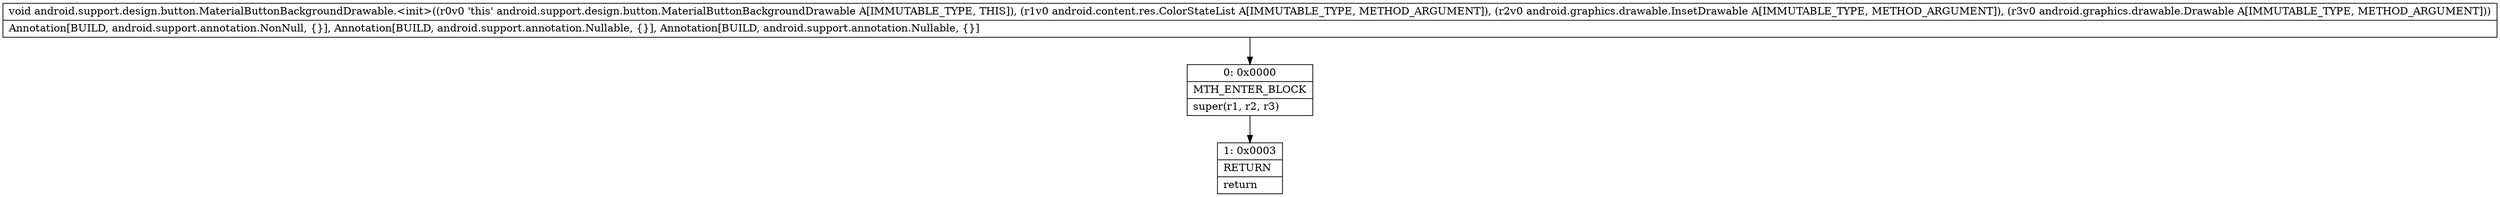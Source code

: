 digraph "CFG forandroid.support.design.button.MaterialButtonBackgroundDrawable.\<init\>(Landroid\/content\/res\/ColorStateList;Landroid\/graphics\/drawable\/InsetDrawable;Landroid\/graphics\/drawable\/Drawable;)V" {
Node_0 [shape=record,label="{0\:\ 0x0000|MTH_ENTER_BLOCK\l|super(r1, r2, r3)\l}"];
Node_1 [shape=record,label="{1\:\ 0x0003|RETURN\l|return\l}"];
MethodNode[shape=record,label="{void android.support.design.button.MaterialButtonBackgroundDrawable.\<init\>((r0v0 'this' android.support.design.button.MaterialButtonBackgroundDrawable A[IMMUTABLE_TYPE, THIS]), (r1v0 android.content.res.ColorStateList A[IMMUTABLE_TYPE, METHOD_ARGUMENT]), (r2v0 android.graphics.drawable.InsetDrawable A[IMMUTABLE_TYPE, METHOD_ARGUMENT]), (r3v0 android.graphics.drawable.Drawable A[IMMUTABLE_TYPE, METHOD_ARGUMENT]))  | Annotation[BUILD, android.support.annotation.NonNull, \{\}], Annotation[BUILD, android.support.annotation.Nullable, \{\}], Annotation[BUILD, android.support.annotation.Nullable, \{\}]\l}"];
MethodNode -> Node_0;
Node_0 -> Node_1;
}

